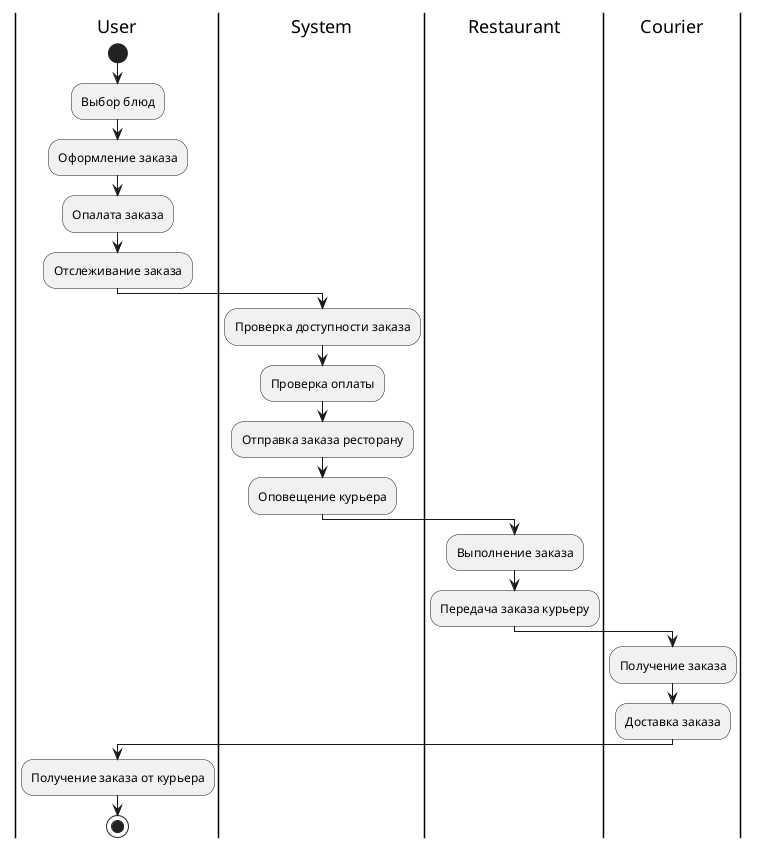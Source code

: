 @startuml
|User|
start
:Выбор блюд;
:Оформление заказа;
:Опалата заказа;
:Отслеживание заказа;

|System|
:Проверка доступности заказа;
:Проверка оплаты;
:Отправка заказа ресторану;
:Оповещение курьера;

|Restaurant|
:Выполнение заказа;
:Передача заказа курьеру;

|Courier|
:Получение заказа;
:Доставка заказа;

|User|
:Получение заказа от курьера;
stop
@enduml
